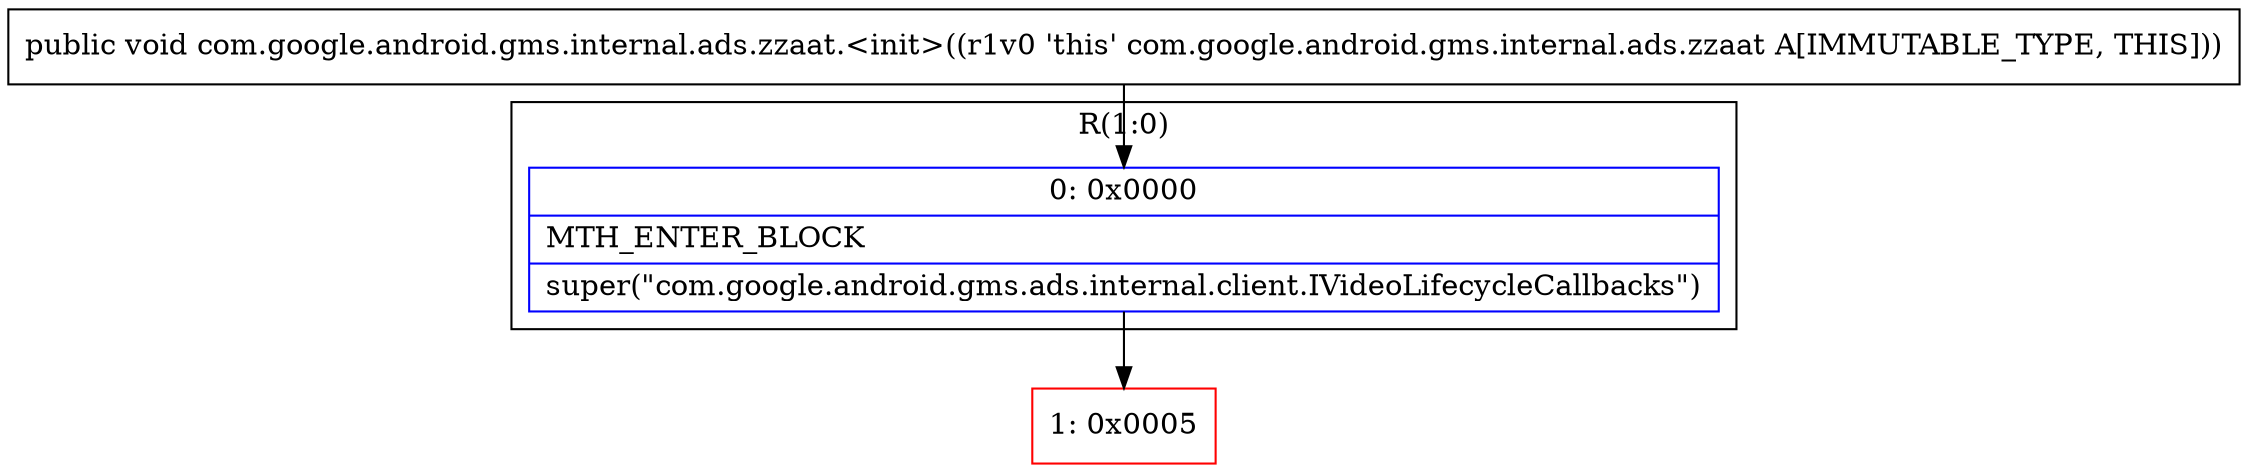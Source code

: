 digraph "CFG forcom.google.android.gms.internal.ads.zzaat.\<init\>()V" {
subgraph cluster_Region_776254632 {
label = "R(1:0)";
node [shape=record,color=blue];
Node_0 [shape=record,label="{0\:\ 0x0000|MTH_ENTER_BLOCK\l|super(\"com.google.android.gms.ads.internal.client.IVideoLifecycleCallbacks\")\l}"];
}
Node_1 [shape=record,color=red,label="{1\:\ 0x0005}"];
MethodNode[shape=record,label="{public void com.google.android.gms.internal.ads.zzaat.\<init\>((r1v0 'this' com.google.android.gms.internal.ads.zzaat A[IMMUTABLE_TYPE, THIS])) }"];
MethodNode -> Node_0;
Node_0 -> Node_1;
}

